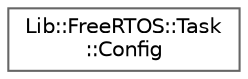 digraph "Graphical Class Hierarchy"
{
 // LATEX_PDF_SIZE
  bgcolor="transparent";
  edge [fontname=Helvetica,fontsize=10,labelfontname=Helvetica,labelfontsize=10];
  node [fontname=Helvetica,fontsize=10,shape=box,height=0.2,width=0.4];
  rankdir="LR";
  Node0 [id="Node000000",label="Lib::FreeRTOS::Task\l::Config",height=0.2,width=0.4,color="grey40", fillcolor="white", style="filled",URL="$d9/d38/a00166.html",tooltip="Configuration struct for task creation."];
}
